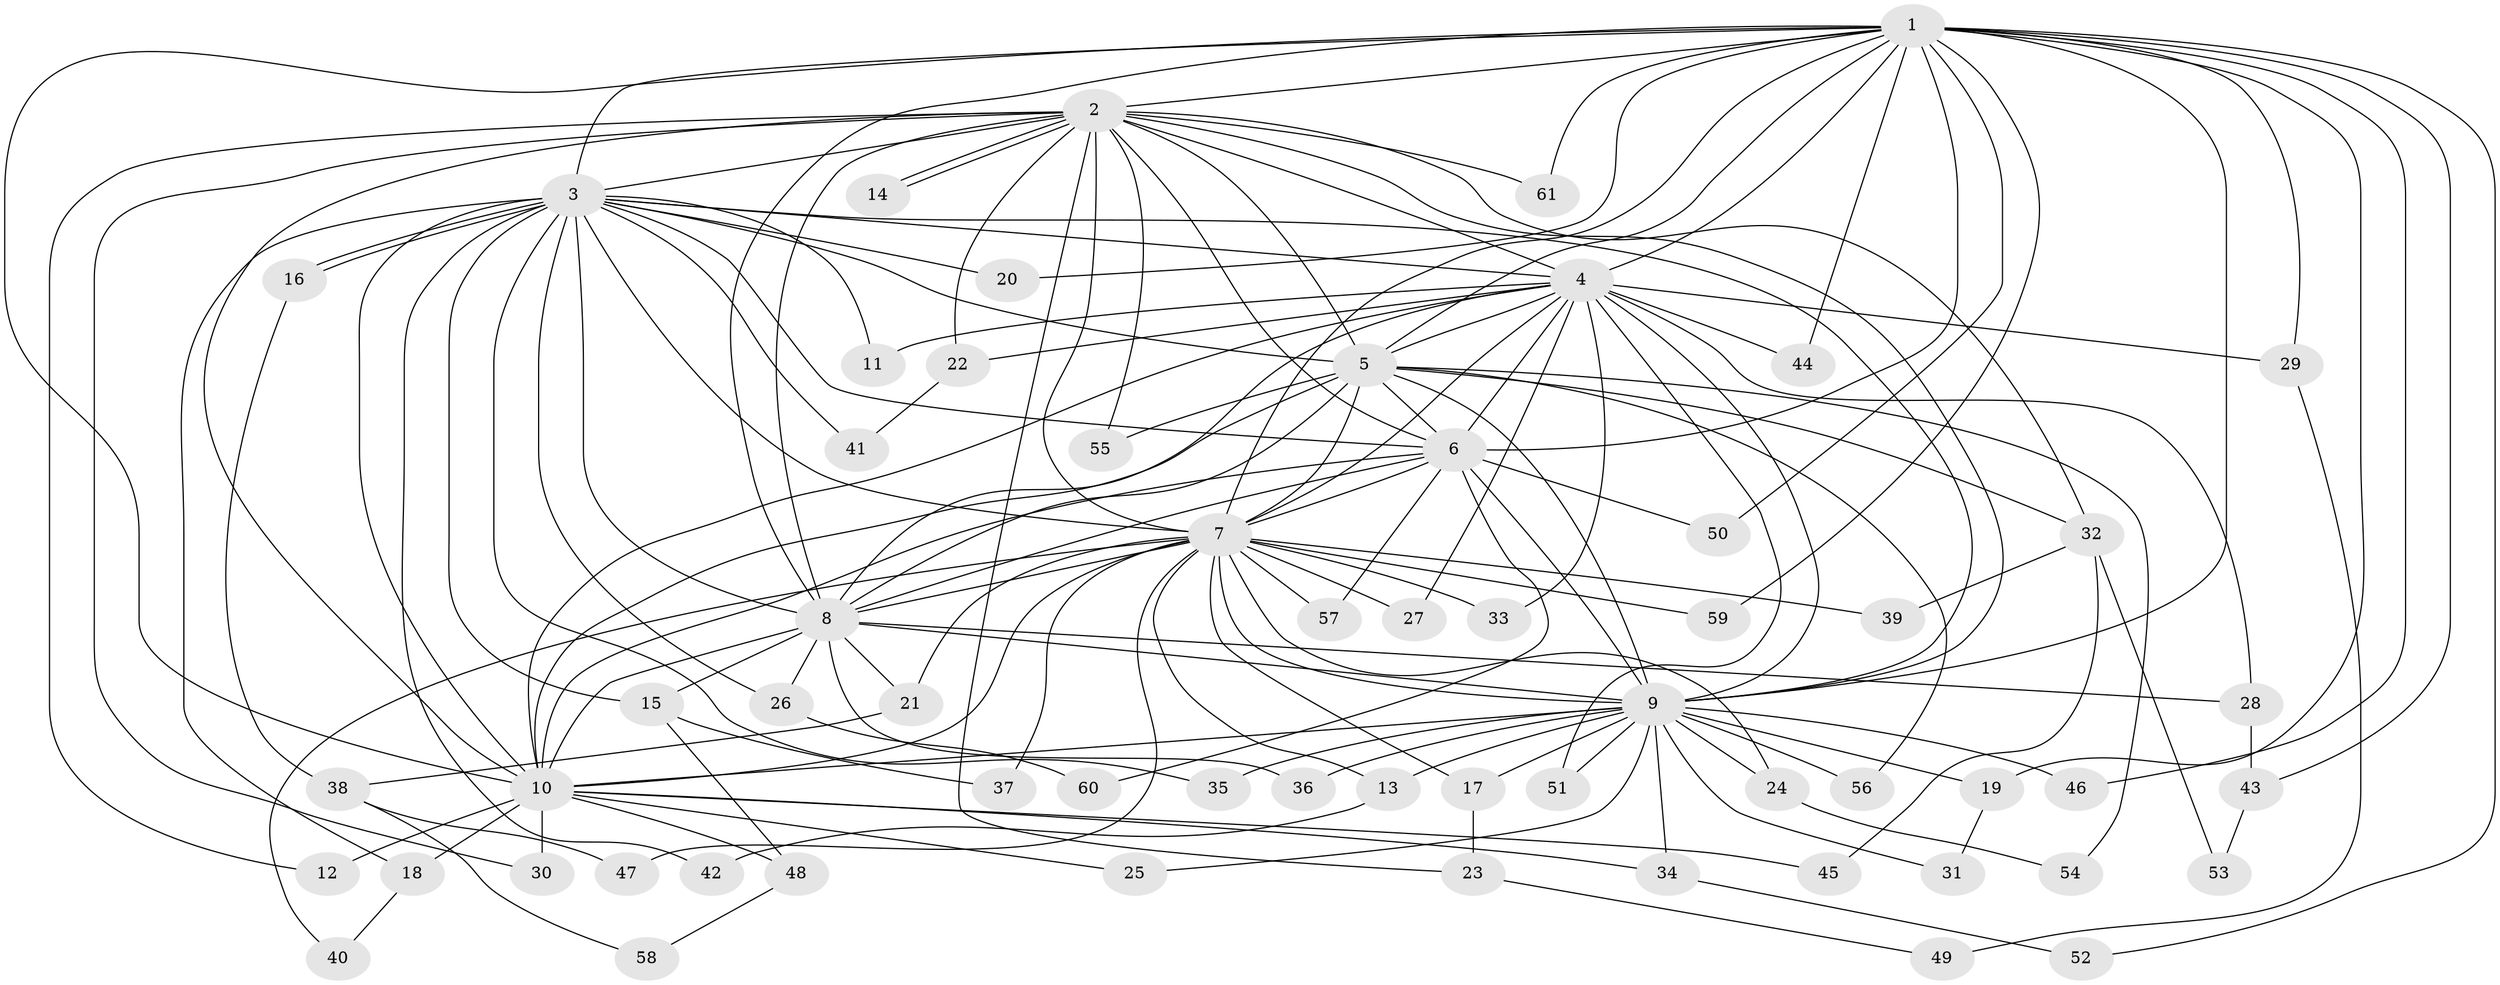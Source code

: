 // Generated by graph-tools (version 1.1) at 2025/34/03/09/25 02:34:55]
// undirected, 61 vertices, 147 edges
graph export_dot {
graph [start="1"]
  node [color=gray90,style=filled];
  1;
  2;
  3;
  4;
  5;
  6;
  7;
  8;
  9;
  10;
  11;
  12;
  13;
  14;
  15;
  16;
  17;
  18;
  19;
  20;
  21;
  22;
  23;
  24;
  25;
  26;
  27;
  28;
  29;
  30;
  31;
  32;
  33;
  34;
  35;
  36;
  37;
  38;
  39;
  40;
  41;
  42;
  43;
  44;
  45;
  46;
  47;
  48;
  49;
  50;
  51;
  52;
  53;
  54;
  55;
  56;
  57;
  58;
  59;
  60;
  61;
  1 -- 2;
  1 -- 3;
  1 -- 4;
  1 -- 5;
  1 -- 6;
  1 -- 7;
  1 -- 8;
  1 -- 9;
  1 -- 10;
  1 -- 19;
  1 -- 20;
  1 -- 29;
  1 -- 43;
  1 -- 44;
  1 -- 46;
  1 -- 50;
  1 -- 52;
  1 -- 59;
  1 -- 61;
  2 -- 3;
  2 -- 4;
  2 -- 5;
  2 -- 6;
  2 -- 7;
  2 -- 8;
  2 -- 9;
  2 -- 10;
  2 -- 12;
  2 -- 14;
  2 -- 14;
  2 -- 22;
  2 -- 23;
  2 -- 30;
  2 -- 32;
  2 -- 55;
  2 -- 61;
  3 -- 4;
  3 -- 5;
  3 -- 6;
  3 -- 7;
  3 -- 8;
  3 -- 9;
  3 -- 10;
  3 -- 11;
  3 -- 15;
  3 -- 16;
  3 -- 16;
  3 -- 18;
  3 -- 20;
  3 -- 26;
  3 -- 35;
  3 -- 41;
  3 -- 42;
  4 -- 5;
  4 -- 6;
  4 -- 7;
  4 -- 8;
  4 -- 9;
  4 -- 10;
  4 -- 11;
  4 -- 22;
  4 -- 27;
  4 -- 28;
  4 -- 29;
  4 -- 33;
  4 -- 44;
  4 -- 51;
  5 -- 6;
  5 -- 7;
  5 -- 8;
  5 -- 9;
  5 -- 10;
  5 -- 32;
  5 -- 54;
  5 -- 55;
  5 -- 56;
  6 -- 7;
  6 -- 8;
  6 -- 9;
  6 -- 10;
  6 -- 50;
  6 -- 57;
  6 -- 60;
  7 -- 8;
  7 -- 9;
  7 -- 10;
  7 -- 13;
  7 -- 17;
  7 -- 21;
  7 -- 24;
  7 -- 27;
  7 -- 33;
  7 -- 37;
  7 -- 39;
  7 -- 40;
  7 -- 47;
  7 -- 57;
  7 -- 59;
  8 -- 9;
  8 -- 10;
  8 -- 15;
  8 -- 21;
  8 -- 26;
  8 -- 28;
  8 -- 36;
  9 -- 10;
  9 -- 13;
  9 -- 17;
  9 -- 19;
  9 -- 24;
  9 -- 25;
  9 -- 31;
  9 -- 34;
  9 -- 35;
  9 -- 36;
  9 -- 46;
  9 -- 51;
  9 -- 56;
  10 -- 12;
  10 -- 18;
  10 -- 25;
  10 -- 30;
  10 -- 34;
  10 -- 45;
  10 -- 48;
  13 -- 42;
  15 -- 37;
  15 -- 48;
  16 -- 38;
  17 -- 23;
  18 -- 40;
  19 -- 31;
  21 -- 38;
  22 -- 41;
  23 -- 49;
  24 -- 54;
  26 -- 60;
  28 -- 43;
  29 -- 49;
  32 -- 39;
  32 -- 45;
  32 -- 53;
  34 -- 52;
  38 -- 47;
  38 -- 58;
  43 -- 53;
  48 -- 58;
}
